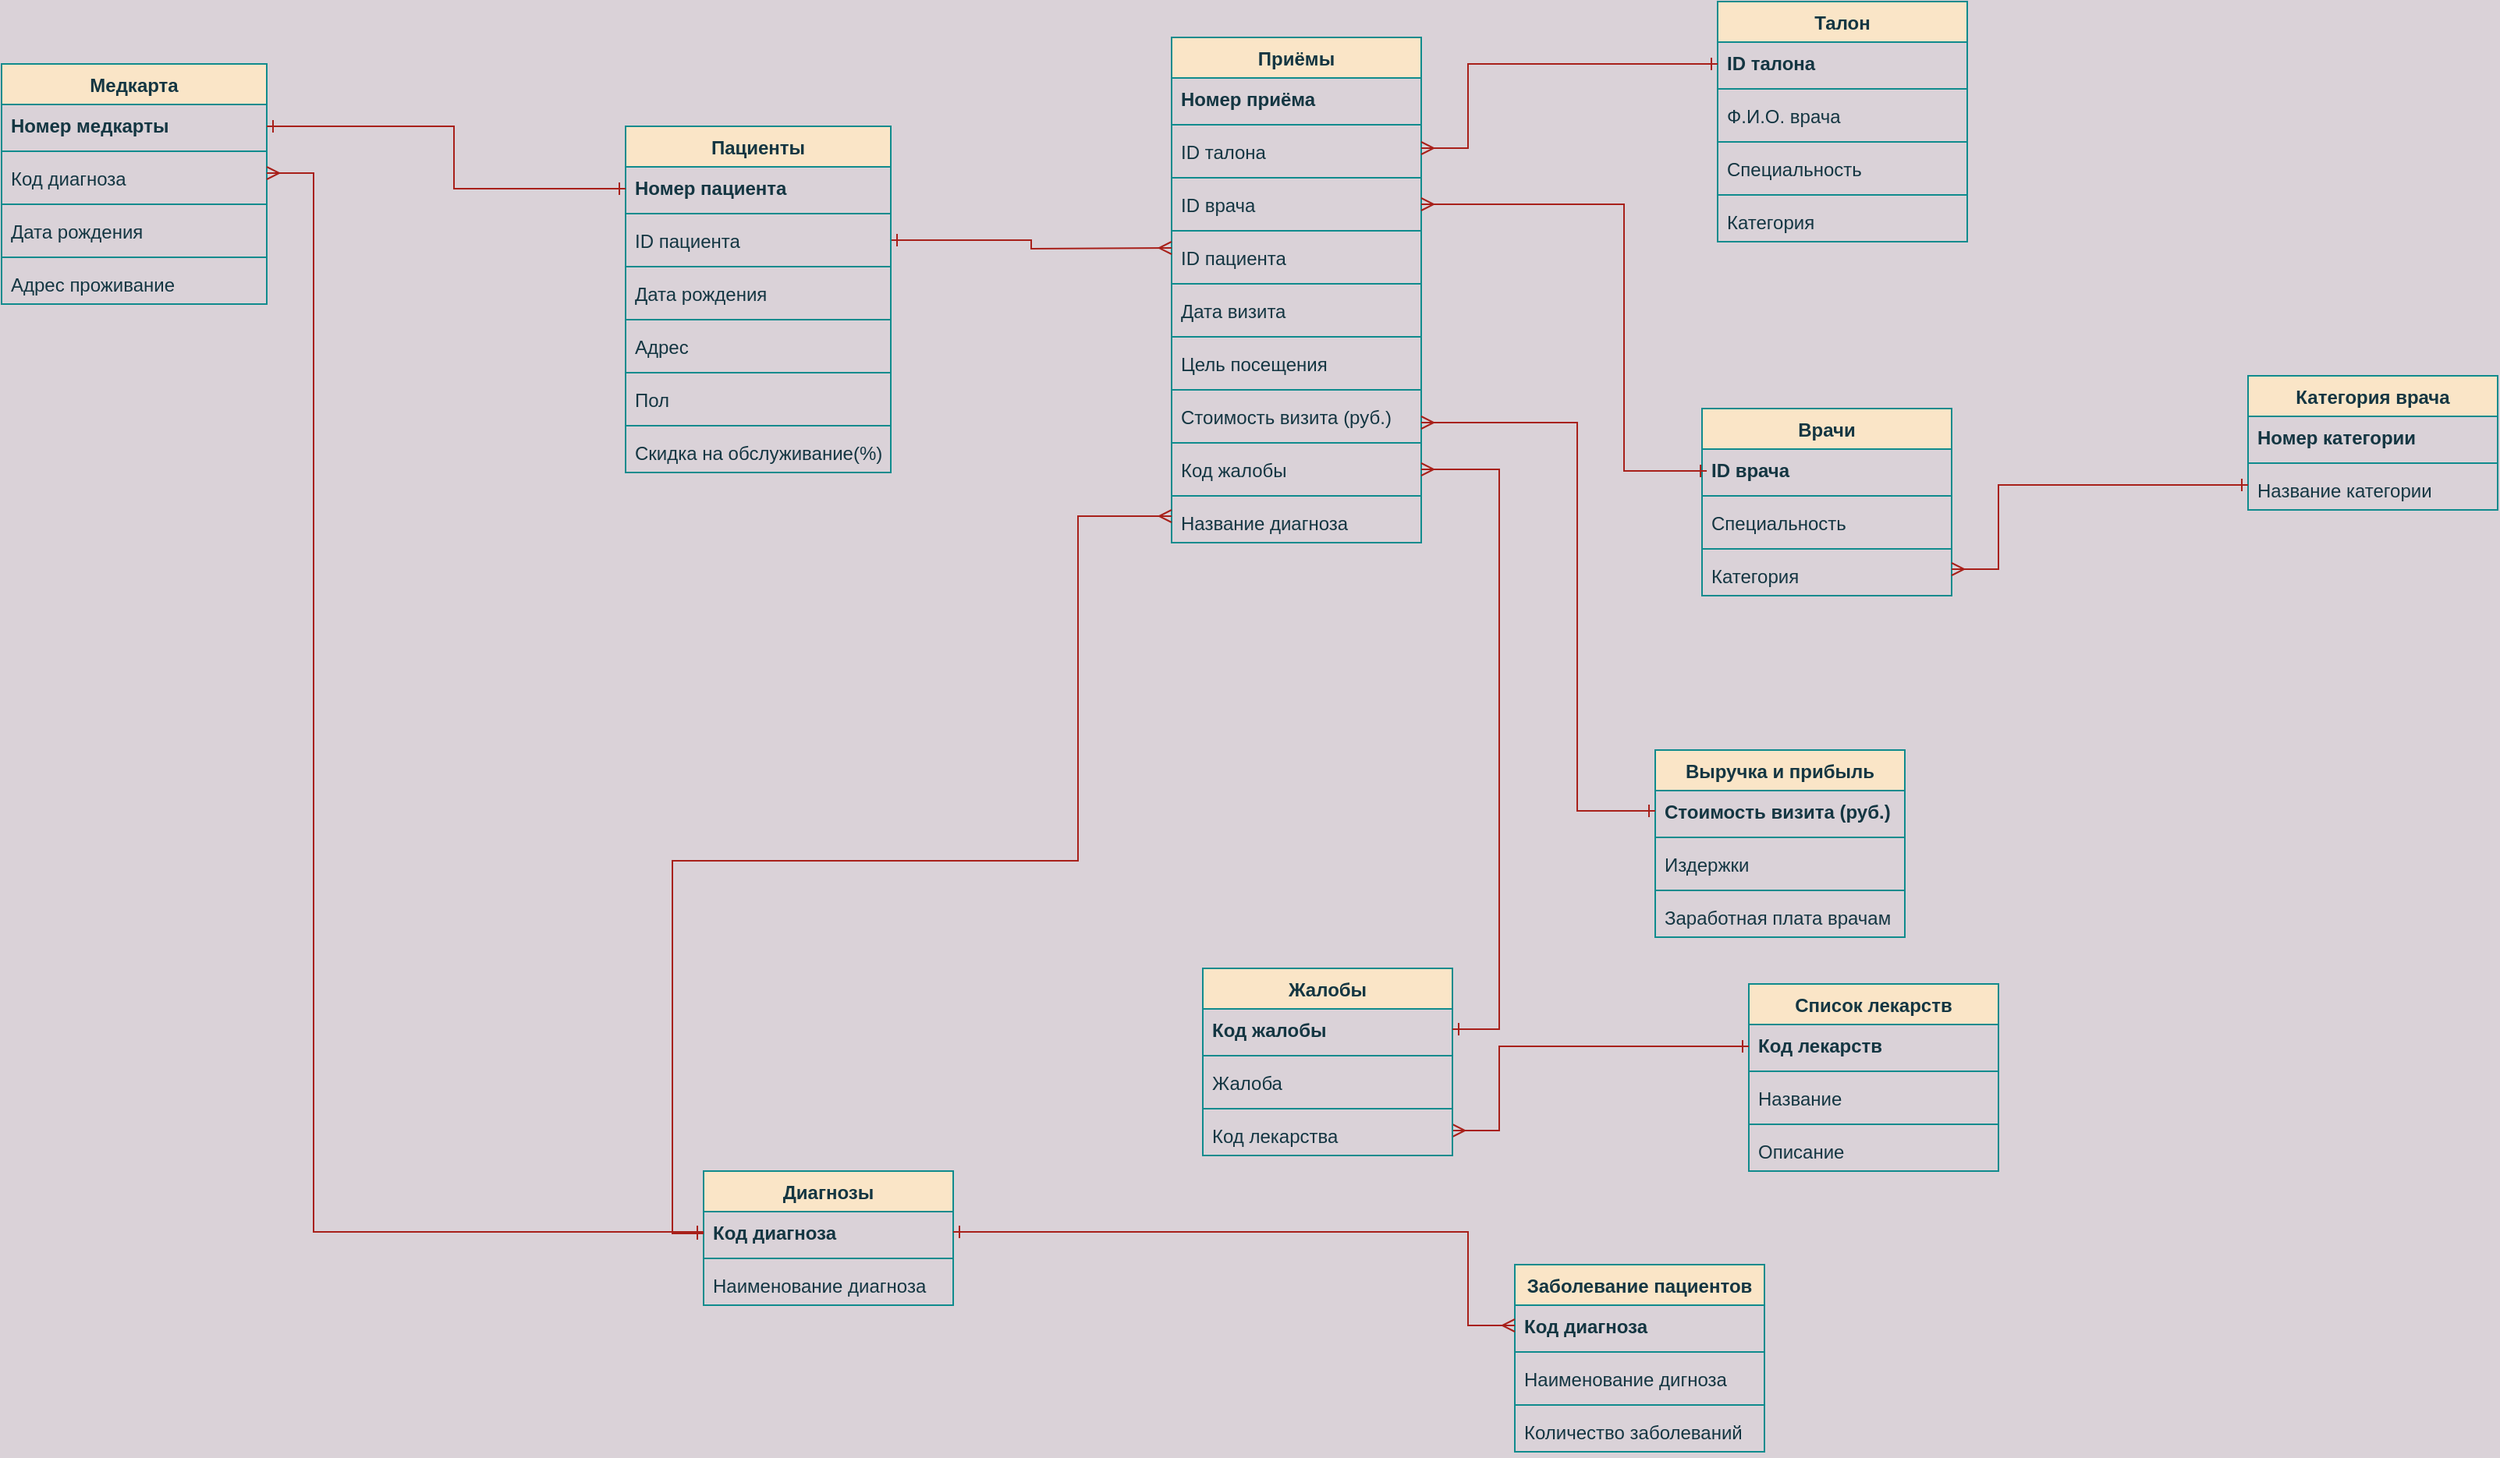 <mxfile version="20.5.1" type="device"><diagram id="pT_pHmu4WgNNu1o6mLJ6" name="Страница 1"><mxGraphModel dx="2905" dy="993" grid="1" gridSize="10" guides="1" tooltips="1" connect="1" arrows="1" fold="1" page="1" pageScale="1" pageWidth="827" pageHeight="1169" background="#DAD2D8" math="0" shadow="0"><root><mxCell id="0"/><mxCell id="1" parent="0"/><mxCell id="kZTgksRvHCtStKZJu5xD-96" value="Приёмы" style="swimlane;fontStyle=1;align=center;verticalAlign=top;childLayout=stackLayout;horizontal=1;startSize=26;horizontalStack=0;resizeParent=1;resizeParentMax=0;resizeLast=0;collapsible=1;marginBottom=0;fillColor=#FAE5C7;strokeColor=#0F8B8D;fontColor=#143642;" vertex="1" parent="1"><mxGeometry x="380" y="423" width="160" height="324" as="geometry"/></mxCell><mxCell id="kZTgksRvHCtStKZJu5xD-97" value="Номер приёма" style="text;strokeColor=none;fillColor=none;align=left;verticalAlign=top;spacingLeft=4;spacingRight=4;overflow=hidden;rotatable=0;points=[[0,0.5],[1,0.5]];portConstraint=eastwest;fontStyle=1;fontColor=#143642;" vertex="1" parent="kZTgksRvHCtStKZJu5xD-96"><mxGeometry y="26" width="160" height="26" as="geometry"/></mxCell><mxCell id="kZTgksRvHCtStKZJu5xD-98" value="" style="line;strokeWidth=1;fillColor=none;align=left;verticalAlign=middle;spacingTop=-1;spacingLeft=3;spacingRight=3;rotatable=0;labelPosition=right;points=[];portConstraint=eastwest;strokeColor=#0F8B8D;labelBackgroundColor=#DAD2D8;fontColor=#143642;" vertex="1" parent="kZTgksRvHCtStKZJu5xD-96"><mxGeometry y="52" width="160" height="8" as="geometry"/></mxCell><mxCell id="kZTgksRvHCtStKZJu5xD-99" value="ID талона" style="text;strokeColor=none;fillColor=none;align=left;verticalAlign=top;spacingLeft=4;spacingRight=4;overflow=hidden;rotatable=0;points=[[0,0.5],[1,0.5]];portConstraint=eastwest;fontStyle=0;fontColor=#143642;" vertex="1" parent="kZTgksRvHCtStKZJu5xD-96"><mxGeometry y="60" width="160" height="26" as="geometry"/></mxCell><mxCell id="kZTgksRvHCtStKZJu5xD-100" value="" style="line;strokeWidth=1;fillColor=none;align=left;verticalAlign=middle;spacingTop=-1;spacingLeft=3;spacingRight=3;rotatable=0;labelPosition=right;points=[];portConstraint=eastwest;strokeColor=#0F8B8D;labelBackgroundColor=#DAD2D8;fontColor=#143642;" vertex="1" parent="kZTgksRvHCtStKZJu5xD-96"><mxGeometry y="86" width="160" height="8" as="geometry"/></mxCell><mxCell id="kZTgksRvHCtStKZJu5xD-101" value="ID врача" style="text;strokeColor=none;fillColor=none;align=left;verticalAlign=top;spacingLeft=4;spacingRight=4;overflow=hidden;rotatable=0;points=[[0,0.5],[1,0.5]];portConstraint=eastwest;fontStyle=0;fontColor=#143642;" vertex="1" parent="kZTgksRvHCtStKZJu5xD-96"><mxGeometry y="94" width="160" height="26" as="geometry"/></mxCell><mxCell id="kZTgksRvHCtStKZJu5xD-102" value="" style="line;strokeWidth=1;fillColor=none;align=left;verticalAlign=middle;spacingTop=-1;spacingLeft=3;spacingRight=3;rotatable=0;labelPosition=right;points=[];portConstraint=eastwest;strokeColor=#0F8B8D;labelBackgroundColor=#DAD2D8;fontColor=#143642;" vertex="1" parent="kZTgksRvHCtStKZJu5xD-96"><mxGeometry y="120" width="160" height="8" as="geometry"/></mxCell><mxCell id="kZTgksRvHCtStKZJu5xD-103" value="ID пациента" style="text;strokeColor=none;fillColor=none;align=left;verticalAlign=top;spacingLeft=4;spacingRight=4;overflow=hidden;rotatable=0;points=[[0,0.5],[1,0.5]];portConstraint=eastwest;fontStyle=0;fontColor=#143642;" vertex="1" parent="kZTgksRvHCtStKZJu5xD-96"><mxGeometry y="128" width="160" height="26" as="geometry"/></mxCell><mxCell id="kZTgksRvHCtStKZJu5xD-104" value="" style="line;strokeWidth=1;fillColor=none;align=left;verticalAlign=middle;spacingTop=-1;spacingLeft=3;spacingRight=3;rotatable=0;labelPosition=right;points=[];portConstraint=eastwest;strokeColor=#0F8B8D;labelBackgroundColor=#DAD2D8;fontColor=#143642;" vertex="1" parent="kZTgksRvHCtStKZJu5xD-96"><mxGeometry y="154" width="160" height="8" as="geometry"/></mxCell><mxCell id="kZTgksRvHCtStKZJu5xD-105" value="Дата визита" style="text;strokeColor=none;fillColor=none;align=left;verticalAlign=top;spacingLeft=4;spacingRight=4;overflow=hidden;rotatable=0;points=[[0,0.5],[1,0.5]];portConstraint=eastwest;fontStyle=0;fontColor=#143642;" vertex="1" parent="kZTgksRvHCtStKZJu5xD-96"><mxGeometry y="162" width="160" height="26" as="geometry"/></mxCell><mxCell id="kZTgksRvHCtStKZJu5xD-106" value="" style="line;strokeWidth=1;fillColor=none;align=left;verticalAlign=middle;spacingTop=-1;spacingLeft=3;spacingRight=3;rotatable=0;labelPosition=right;points=[];portConstraint=eastwest;strokeColor=#0F8B8D;labelBackgroundColor=#DAD2D8;fontColor=#143642;" vertex="1" parent="kZTgksRvHCtStKZJu5xD-96"><mxGeometry y="188" width="160" height="8" as="geometry"/></mxCell><mxCell id="kZTgksRvHCtStKZJu5xD-107" value="Цель посещения" style="text;strokeColor=none;fillColor=none;align=left;verticalAlign=top;spacingLeft=4;spacingRight=4;overflow=hidden;rotatable=0;points=[[0,0.5],[1,0.5]];portConstraint=eastwest;fontColor=#143642;" vertex="1" parent="kZTgksRvHCtStKZJu5xD-96"><mxGeometry y="196" width="160" height="26" as="geometry"/></mxCell><mxCell id="kZTgksRvHCtStKZJu5xD-108" value="" style="line;strokeWidth=1;fillColor=none;align=left;verticalAlign=middle;spacingTop=-1;spacingLeft=3;spacingRight=3;rotatable=0;labelPosition=right;points=[];portConstraint=eastwest;strokeColor=#0F8B8D;labelBackgroundColor=#DAD2D8;fontColor=#143642;" vertex="1" parent="kZTgksRvHCtStKZJu5xD-96"><mxGeometry y="222" width="160" height="8" as="geometry"/></mxCell><mxCell id="kZTgksRvHCtStKZJu5xD-109" value="Стоимость визита (руб.)" style="text;strokeColor=none;fillColor=none;align=left;verticalAlign=top;spacingLeft=4;spacingRight=4;overflow=hidden;rotatable=0;points=[[0,0.5],[1,0.5]];portConstraint=eastwest;fontStyle=0;fontColor=#143642;" vertex="1" parent="kZTgksRvHCtStKZJu5xD-96"><mxGeometry y="230" width="160" height="26" as="geometry"/></mxCell><mxCell id="kZTgksRvHCtStKZJu5xD-110" value="" style="line;strokeWidth=1;fillColor=none;align=left;verticalAlign=middle;spacingTop=-1;spacingLeft=3;spacingRight=3;rotatable=0;labelPosition=right;points=[];portConstraint=eastwest;strokeColor=#0F8B8D;labelBackgroundColor=#DAD2D8;fontColor=#143642;" vertex="1" parent="kZTgksRvHCtStKZJu5xD-96"><mxGeometry y="256" width="160" height="8" as="geometry"/></mxCell><mxCell id="kZTgksRvHCtStKZJu5xD-111" value="Код жалобы" style="text;strokeColor=none;fillColor=none;align=left;verticalAlign=top;spacingLeft=4;spacingRight=4;overflow=hidden;rotatable=0;points=[[0,0.5],[1,0.5]];portConstraint=eastwest;fontStyle=0;fontColor=#143642;" vertex="1" parent="kZTgksRvHCtStKZJu5xD-96"><mxGeometry y="264" width="160" height="26" as="geometry"/></mxCell><mxCell id="kZTgksRvHCtStKZJu5xD-112" value="" style="line;strokeWidth=1;fillColor=none;align=left;verticalAlign=middle;spacingTop=-1;spacingLeft=3;spacingRight=3;rotatable=0;labelPosition=right;points=[];portConstraint=eastwest;strokeColor=#0F8B8D;labelBackgroundColor=#DAD2D8;fontColor=#143642;" vertex="1" parent="kZTgksRvHCtStKZJu5xD-96"><mxGeometry y="290" width="160" height="8" as="geometry"/></mxCell><mxCell id="kZTgksRvHCtStKZJu5xD-113" value="Название диагноза" style="text;strokeColor=none;fillColor=none;align=left;verticalAlign=top;spacingLeft=4;spacingRight=4;overflow=hidden;rotatable=0;points=[[0,0.5],[1,0.5]];portConstraint=eastwest;fontColor=#143642;" vertex="1" parent="kZTgksRvHCtStKZJu5xD-96"><mxGeometry y="298" width="160" height="26" as="geometry"/></mxCell><mxCell id="kZTgksRvHCtStKZJu5xD-114" value="" style="edgeStyle=orthogonalEdgeStyle;fontSize=12;html=1;endArrow=ERone;endFill=1;rounded=0;startArrow=ERmany;startFill=0;entryX=1;entryY=0.5;entryDx=0;entryDy=0;exitX=0;exitY=0.5;exitDx=0;exitDy=0;labelBackgroundColor=#DAD2D8;strokeColor=#A8201A;fontColor=#143642;" edge="1" parent="1" target="kZTgksRvHCtStKZJu5xD-178"><mxGeometry width="100" height="100" relative="1" as="geometry"><mxPoint x="380" y="558.0" as="sourcePoint"/><mxPoint x="220" y="490" as="targetPoint"/></mxGeometry></mxCell><mxCell id="kZTgksRvHCtStKZJu5xD-175" value="Пациенты" style="swimlane;fontStyle=1;align=center;verticalAlign=top;childLayout=stackLayout;horizontal=1;startSize=26;horizontalStack=0;resizeParent=1;resizeParentMax=0;resizeLast=0;collapsible=1;marginBottom=0;fillColor=#FAE5C7;strokeColor=#0F8B8D;fontColor=#143642;" vertex="1" parent="1"><mxGeometry x="30" y="480" width="170" height="222" as="geometry"/></mxCell><mxCell id="kZTgksRvHCtStKZJu5xD-176" value="Номер пациента" style="text;strokeColor=none;fillColor=none;align=left;verticalAlign=top;spacingLeft=4;spacingRight=4;overflow=hidden;rotatable=0;points=[[0,0.5],[1,0.5]];portConstraint=eastwest;fontStyle=1;fontColor=#143642;" vertex="1" parent="kZTgksRvHCtStKZJu5xD-175"><mxGeometry y="26" width="170" height="26" as="geometry"/></mxCell><mxCell id="kZTgksRvHCtStKZJu5xD-177" value="" style="line;strokeWidth=1;fillColor=none;align=left;verticalAlign=middle;spacingTop=-1;spacingLeft=3;spacingRight=3;rotatable=0;labelPosition=right;points=[];portConstraint=eastwest;strokeColor=#0F8B8D;labelBackgroundColor=#DAD2D8;fontColor=#143642;" vertex="1" parent="kZTgksRvHCtStKZJu5xD-175"><mxGeometry y="52" width="170" height="8" as="geometry"/></mxCell><mxCell id="kZTgksRvHCtStKZJu5xD-178" value="ID пациента" style="text;strokeColor=none;fillColor=none;align=left;verticalAlign=top;spacingLeft=4;spacingRight=4;overflow=hidden;rotatable=0;points=[[0,0.5],[1,0.5]];portConstraint=eastwest;fontStyle=0;fontColor=#143642;" vertex="1" parent="kZTgksRvHCtStKZJu5xD-175"><mxGeometry y="60" width="170" height="26" as="geometry"/></mxCell><mxCell id="kZTgksRvHCtStKZJu5xD-179" value="" style="line;strokeWidth=1;fillColor=none;align=left;verticalAlign=middle;spacingTop=-1;spacingLeft=3;spacingRight=3;rotatable=0;labelPosition=right;points=[];portConstraint=eastwest;strokeColor=#0F8B8D;labelBackgroundColor=#DAD2D8;fontColor=#143642;" vertex="1" parent="kZTgksRvHCtStKZJu5xD-175"><mxGeometry y="86" width="170" height="8" as="geometry"/></mxCell><mxCell id="kZTgksRvHCtStKZJu5xD-180" value="Дата рождения" style="text;strokeColor=none;fillColor=none;align=left;verticalAlign=top;spacingLeft=4;spacingRight=4;overflow=hidden;rotatable=0;points=[[0,0.5],[1,0.5]];portConstraint=eastwest;fontColor=#143642;" vertex="1" parent="kZTgksRvHCtStKZJu5xD-175"><mxGeometry y="94" width="170" height="26" as="geometry"/></mxCell><mxCell id="kZTgksRvHCtStKZJu5xD-181" value="" style="line;strokeWidth=1;fillColor=none;align=left;verticalAlign=middle;spacingTop=-1;spacingLeft=3;spacingRight=3;rotatable=0;labelPosition=right;points=[];portConstraint=eastwest;strokeColor=#0F8B8D;labelBackgroundColor=#DAD2D8;fontColor=#143642;" vertex="1" parent="kZTgksRvHCtStKZJu5xD-175"><mxGeometry y="120" width="170" height="8" as="geometry"/></mxCell><mxCell id="kZTgksRvHCtStKZJu5xD-182" value="Адрес" style="text;strokeColor=none;fillColor=none;align=left;verticalAlign=top;spacingLeft=4;spacingRight=4;overflow=hidden;rotatable=0;points=[[0,0.5],[1,0.5]];portConstraint=eastwest;fontColor=#143642;" vertex="1" parent="kZTgksRvHCtStKZJu5xD-175"><mxGeometry y="128" width="170" height="26" as="geometry"/></mxCell><mxCell id="kZTgksRvHCtStKZJu5xD-183" value="" style="line;strokeWidth=1;fillColor=none;align=left;verticalAlign=middle;spacingTop=-1;spacingLeft=3;spacingRight=3;rotatable=0;labelPosition=right;points=[];portConstraint=eastwest;strokeColor=#0F8B8D;labelBackgroundColor=#DAD2D8;fontColor=#143642;" vertex="1" parent="kZTgksRvHCtStKZJu5xD-175"><mxGeometry y="154" width="170" height="8" as="geometry"/></mxCell><mxCell id="kZTgksRvHCtStKZJu5xD-184" value="Пол" style="text;strokeColor=none;fillColor=none;align=left;verticalAlign=top;spacingLeft=4;spacingRight=4;overflow=hidden;rotatable=0;points=[[0,0.5],[1,0.5]];portConstraint=eastwest;fontColor=#143642;" vertex="1" parent="kZTgksRvHCtStKZJu5xD-175"><mxGeometry y="162" width="170" height="26" as="geometry"/></mxCell><mxCell id="kZTgksRvHCtStKZJu5xD-185" value="" style="line;strokeWidth=1;fillColor=none;align=left;verticalAlign=middle;spacingTop=-1;spacingLeft=3;spacingRight=3;rotatable=0;labelPosition=right;points=[];portConstraint=eastwest;strokeColor=#0F8B8D;labelBackgroundColor=#DAD2D8;fontColor=#143642;" vertex="1" parent="kZTgksRvHCtStKZJu5xD-175"><mxGeometry y="188" width="170" height="8" as="geometry"/></mxCell><mxCell id="kZTgksRvHCtStKZJu5xD-186" value="Скидка на обслуживание(%)" style="text;strokeColor=none;fillColor=none;align=left;verticalAlign=top;spacingLeft=4;spacingRight=4;overflow=hidden;rotatable=0;points=[[0,0.5],[1,0.5]];portConstraint=eastwest;fontColor=#143642;" vertex="1" parent="kZTgksRvHCtStKZJu5xD-175"><mxGeometry y="196" width="170" height="26" as="geometry"/></mxCell><mxCell id="kZTgksRvHCtStKZJu5xD-187" value="Медкарта" style="swimlane;fontStyle=1;align=center;verticalAlign=top;childLayout=stackLayout;horizontal=1;startSize=26;horizontalStack=0;resizeParent=1;resizeParentMax=0;resizeLast=0;collapsible=1;marginBottom=0;fillColor=#FAE5C7;strokeColor=#0F8B8D;fontColor=#143642;" vertex="1" parent="1"><mxGeometry x="-370" y="440" width="170" height="154" as="geometry"/></mxCell><mxCell id="kZTgksRvHCtStKZJu5xD-188" value="Номер медкарты" style="text;strokeColor=none;fillColor=none;align=left;verticalAlign=top;spacingLeft=4;spacingRight=4;overflow=hidden;rotatable=0;points=[[0,0.5],[1,0.5]];portConstraint=eastwest;fontStyle=1;fontColor=#143642;" vertex="1" parent="kZTgksRvHCtStKZJu5xD-187"><mxGeometry y="26" width="170" height="26" as="geometry"/></mxCell><mxCell id="kZTgksRvHCtStKZJu5xD-189" value="" style="line;strokeWidth=1;fillColor=none;align=left;verticalAlign=middle;spacingTop=-1;spacingLeft=3;spacingRight=3;rotatable=0;labelPosition=right;points=[];portConstraint=eastwest;strokeColor=#0F8B8D;labelBackgroundColor=#DAD2D8;fontColor=#143642;" vertex="1" parent="kZTgksRvHCtStKZJu5xD-187"><mxGeometry y="52" width="170" height="8" as="geometry"/></mxCell><mxCell id="kZTgksRvHCtStKZJu5xD-190" value="Код диагноза" style="text;strokeColor=none;fillColor=none;align=left;verticalAlign=top;spacingLeft=4;spacingRight=4;overflow=hidden;rotatable=0;points=[[0,0.5],[1,0.5]];portConstraint=eastwest;fontColor=#143642;" vertex="1" parent="kZTgksRvHCtStKZJu5xD-187"><mxGeometry y="60" width="170" height="26" as="geometry"/></mxCell><mxCell id="kZTgksRvHCtStKZJu5xD-191" value="" style="line;strokeWidth=1;fillColor=none;align=left;verticalAlign=middle;spacingTop=-1;spacingLeft=3;spacingRight=3;rotatable=0;labelPosition=right;points=[];portConstraint=eastwest;strokeColor=#0F8B8D;labelBackgroundColor=#DAD2D8;fontColor=#143642;" vertex="1" parent="kZTgksRvHCtStKZJu5xD-187"><mxGeometry y="86" width="170" height="8" as="geometry"/></mxCell><mxCell id="kZTgksRvHCtStKZJu5xD-192" value="Дата рождения" style="text;strokeColor=none;fillColor=none;align=left;verticalAlign=top;spacingLeft=4;spacingRight=4;overflow=hidden;rotatable=0;points=[[0,0.5],[1,0.5]];portConstraint=eastwest;fontColor=#143642;" vertex="1" parent="kZTgksRvHCtStKZJu5xD-187"><mxGeometry y="94" width="170" height="26" as="geometry"/></mxCell><mxCell id="kZTgksRvHCtStKZJu5xD-193" value="" style="line;strokeWidth=1;fillColor=none;align=left;verticalAlign=middle;spacingTop=-1;spacingLeft=3;spacingRight=3;rotatable=0;labelPosition=right;points=[];portConstraint=eastwest;strokeColor=#0F8B8D;labelBackgroundColor=#DAD2D8;fontColor=#143642;" vertex="1" parent="kZTgksRvHCtStKZJu5xD-187"><mxGeometry y="120" width="170" height="8" as="geometry"/></mxCell><mxCell id="kZTgksRvHCtStKZJu5xD-194" value="Адрес проживание" style="text;strokeColor=none;fillColor=none;align=left;verticalAlign=top;spacingLeft=4;spacingRight=4;overflow=hidden;rotatable=0;points=[[0,0.5],[1,0.5]];portConstraint=eastwest;fontColor=#143642;" vertex="1" parent="kZTgksRvHCtStKZJu5xD-187"><mxGeometry y="128" width="170" height="26" as="geometry"/></mxCell><mxCell id="kZTgksRvHCtStKZJu5xD-195" value="" style="edgeStyle=orthogonalEdgeStyle;fontSize=12;html=1;endArrow=ERone;endFill=1;rounded=0;startArrow=ERone;startFill=0;entryX=1;entryY=0.5;entryDx=0;entryDy=0;exitX=0;exitY=0.5;exitDx=0;exitDy=0;labelBackgroundColor=#DAD2D8;strokeColor=#A8201A;fontColor=#143642;" edge="1" parent="1"><mxGeometry width="100" height="100" relative="1" as="geometry"><mxPoint x="30" y="520" as="sourcePoint"/><mxPoint x="-200" y="480" as="targetPoint"/><Array as="points"><mxPoint x="-80" y="520"/><mxPoint x="-80" y="480"/></Array></mxGeometry></mxCell><mxCell id="kZTgksRvHCtStKZJu5xD-196" value="Талон" style="swimlane;fontStyle=1;align=center;verticalAlign=top;childLayout=stackLayout;horizontal=1;startSize=26;horizontalStack=0;resizeParent=1;resizeParentMax=0;resizeLast=0;collapsible=1;marginBottom=0;fillColor=#FAE5C7;strokeColor=#0F8B8D;fontColor=#143642;" vertex="1" parent="1"><mxGeometry x="730" y="400" width="160" height="154" as="geometry"/></mxCell><mxCell id="kZTgksRvHCtStKZJu5xD-197" value="ID талона" style="text;strokeColor=none;fillColor=none;align=left;verticalAlign=top;spacingLeft=4;spacingRight=4;overflow=hidden;rotatable=0;points=[[0,0.5],[1,0.5]];portConstraint=eastwest;fontStyle=1;fontColor=#143642;" vertex="1" parent="kZTgksRvHCtStKZJu5xD-196"><mxGeometry y="26" width="160" height="26" as="geometry"/></mxCell><mxCell id="kZTgksRvHCtStKZJu5xD-198" value="" style="line;strokeWidth=1;fillColor=none;align=left;verticalAlign=middle;spacingTop=-1;spacingLeft=3;spacingRight=3;rotatable=0;labelPosition=right;points=[];portConstraint=eastwest;strokeColor=#0F8B8D;labelBackgroundColor=#DAD2D8;fontColor=#143642;" vertex="1" parent="kZTgksRvHCtStKZJu5xD-196"><mxGeometry y="52" width="160" height="8" as="geometry"/></mxCell><mxCell id="kZTgksRvHCtStKZJu5xD-199" value="Ф.И.О. врача" style="text;strokeColor=none;fillColor=none;align=left;verticalAlign=top;spacingLeft=4;spacingRight=4;overflow=hidden;rotatable=0;points=[[0,0.5],[1,0.5]];portConstraint=eastwest;fontColor=#143642;" vertex="1" parent="kZTgksRvHCtStKZJu5xD-196"><mxGeometry y="60" width="160" height="26" as="geometry"/></mxCell><mxCell id="kZTgksRvHCtStKZJu5xD-200" value="" style="line;strokeWidth=1;fillColor=none;align=left;verticalAlign=middle;spacingTop=-1;spacingLeft=3;spacingRight=3;rotatable=0;labelPosition=right;points=[];portConstraint=eastwest;strokeColor=#0F8B8D;labelBackgroundColor=#DAD2D8;fontColor=#143642;" vertex="1" parent="kZTgksRvHCtStKZJu5xD-196"><mxGeometry y="86" width="160" height="8" as="geometry"/></mxCell><mxCell id="kZTgksRvHCtStKZJu5xD-201" value="Специальность" style="text;strokeColor=none;fillColor=none;align=left;verticalAlign=top;spacingLeft=4;spacingRight=4;overflow=hidden;rotatable=0;points=[[0,0.5],[1,0.5]];portConstraint=eastwest;fontColor=#143642;" vertex="1" parent="kZTgksRvHCtStKZJu5xD-196"><mxGeometry y="94" width="160" height="26" as="geometry"/></mxCell><mxCell id="kZTgksRvHCtStKZJu5xD-202" value="" style="line;strokeWidth=1;fillColor=none;align=left;verticalAlign=middle;spacingTop=-1;spacingLeft=3;spacingRight=3;rotatable=0;labelPosition=right;points=[];portConstraint=eastwest;strokeColor=#0F8B8D;labelBackgroundColor=#DAD2D8;fontColor=#143642;" vertex="1" parent="kZTgksRvHCtStKZJu5xD-196"><mxGeometry y="120" width="160" height="8" as="geometry"/></mxCell><mxCell id="kZTgksRvHCtStKZJu5xD-203" value="Категория" style="text;strokeColor=none;fillColor=none;align=left;verticalAlign=top;spacingLeft=4;spacingRight=4;overflow=hidden;rotatable=0;points=[[0,0.5],[1,0.5]];portConstraint=eastwest;fontColor=#143642;" vertex="1" parent="kZTgksRvHCtStKZJu5xD-196"><mxGeometry y="128" width="160" height="26" as="geometry"/></mxCell><mxCell id="kZTgksRvHCtStKZJu5xD-204" value="" style="edgeStyle=orthogonalEdgeStyle;fontSize=12;html=1;endArrow=ERone;endFill=1;rounded=0;startArrow=ERmany;startFill=0;exitX=1;exitY=0.5;exitDx=0;exitDy=0;labelBackgroundColor=#DAD2D8;strokeColor=#A8201A;fontColor=#143642;" edge="1" parent="1"><mxGeometry width="100" height="100" relative="1" as="geometry"><mxPoint x="540" y="494" as="sourcePoint"/><mxPoint x="730" y="440" as="targetPoint"/><Array as="points"><mxPoint x="570" y="494"/><mxPoint x="570" y="440"/></Array></mxGeometry></mxCell><mxCell id="kZTgksRvHCtStKZJu5xD-205" value="Врачи" style="swimlane;fontStyle=1;align=center;verticalAlign=top;childLayout=stackLayout;horizontal=1;startSize=26;horizontalStack=0;resizeParent=1;resizeParentMax=0;resizeLast=0;collapsible=1;marginBottom=0;fillColor=#FAE5C7;strokeColor=#0F8B8D;fontColor=#143642;" vertex="1" parent="1"><mxGeometry x="720" y="661" width="160" height="120" as="geometry"/></mxCell><mxCell id="kZTgksRvHCtStKZJu5xD-206" value="ID врача" style="text;strokeColor=none;fillColor=none;align=left;verticalAlign=top;spacingLeft=4;spacingRight=4;overflow=hidden;rotatable=0;points=[[0,0.5],[1,0.5]];portConstraint=eastwest;fontStyle=1;fontColor=#143642;" vertex="1" parent="kZTgksRvHCtStKZJu5xD-205"><mxGeometry y="26" width="160" height="26" as="geometry"/></mxCell><mxCell id="kZTgksRvHCtStKZJu5xD-207" value="" style="line;strokeWidth=1;fillColor=none;align=left;verticalAlign=middle;spacingTop=-1;spacingLeft=3;spacingRight=3;rotatable=0;labelPosition=right;points=[];portConstraint=eastwest;strokeColor=#0F8B8D;labelBackgroundColor=#DAD2D8;fontColor=#143642;" vertex="1" parent="kZTgksRvHCtStKZJu5xD-205"><mxGeometry y="52" width="160" height="8" as="geometry"/></mxCell><mxCell id="kZTgksRvHCtStKZJu5xD-208" value="Специальность" style="text;strokeColor=none;fillColor=none;align=left;verticalAlign=top;spacingLeft=4;spacingRight=4;overflow=hidden;rotatable=0;points=[[0,0.5],[1,0.5]];portConstraint=eastwest;fontColor=#143642;" vertex="1" parent="kZTgksRvHCtStKZJu5xD-205"><mxGeometry y="60" width="160" height="26" as="geometry"/></mxCell><mxCell id="kZTgksRvHCtStKZJu5xD-209" value="" style="line;strokeWidth=1;fillColor=none;align=left;verticalAlign=middle;spacingTop=-1;spacingLeft=3;spacingRight=3;rotatable=0;labelPosition=right;points=[];portConstraint=eastwest;strokeColor=#0F8B8D;labelBackgroundColor=#DAD2D8;fontColor=#143642;" vertex="1" parent="kZTgksRvHCtStKZJu5xD-205"><mxGeometry y="86" width="160" height="8" as="geometry"/></mxCell><mxCell id="kZTgksRvHCtStKZJu5xD-210" value="Категория" style="text;strokeColor=none;fillColor=none;align=left;verticalAlign=top;spacingLeft=4;spacingRight=4;overflow=hidden;rotatable=0;points=[[0,0.5],[1,0.5]];portConstraint=eastwest;fontStyle=0;fontColor=#143642;" vertex="1" parent="kZTgksRvHCtStKZJu5xD-205"><mxGeometry y="94" width="160" height="26" as="geometry"/></mxCell><mxCell id="kZTgksRvHCtStKZJu5xD-244" value="Выручка и прибыль" style="swimlane;fontStyle=1;align=center;verticalAlign=top;childLayout=stackLayout;horizontal=1;startSize=26;horizontalStack=0;resizeParent=1;resizeParentMax=0;resizeLast=0;collapsible=1;marginBottom=0;fillColor=#FAE5C7;strokeColor=#0F8B8D;fontColor=#143642;" vertex="1" parent="1"><mxGeometry x="690" y="880" width="160" height="120" as="geometry"/></mxCell><mxCell id="kZTgksRvHCtStKZJu5xD-245" value="Стоимость визита (руб.)" style="text;strokeColor=none;fillColor=none;align=left;verticalAlign=top;spacingLeft=4;spacingRight=4;overflow=hidden;rotatable=0;points=[[0,0.5],[1,0.5]];portConstraint=eastwest;fontStyle=1;fontColor=#143642;" vertex="1" parent="kZTgksRvHCtStKZJu5xD-244"><mxGeometry y="26" width="160" height="26" as="geometry"/></mxCell><mxCell id="kZTgksRvHCtStKZJu5xD-246" value="" style="line;strokeWidth=1;fillColor=none;align=left;verticalAlign=middle;spacingTop=-1;spacingLeft=3;spacingRight=3;rotatable=0;labelPosition=right;points=[];portConstraint=eastwest;strokeColor=#0F8B8D;labelBackgroundColor=#DAD2D8;fontColor=#143642;" vertex="1" parent="kZTgksRvHCtStKZJu5xD-244"><mxGeometry y="52" width="160" height="8" as="geometry"/></mxCell><mxCell id="kZTgksRvHCtStKZJu5xD-247" value="Издержки" style="text;strokeColor=none;fillColor=none;align=left;verticalAlign=top;spacingLeft=4;spacingRight=4;overflow=hidden;rotatable=0;points=[[0,0.5],[1,0.5]];portConstraint=eastwest;fontColor=#143642;" vertex="1" parent="kZTgksRvHCtStKZJu5xD-244"><mxGeometry y="60" width="160" height="26" as="geometry"/></mxCell><mxCell id="kZTgksRvHCtStKZJu5xD-248" value="" style="line;strokeWidth=1;fillColor=none;align=left;verticalAlign=middle;spacingTop=-1;spacingLeft=3;spacingRight=3;rotatable=0;labelPosition=right;points=[];portConstraint=eastwest;strokeColor=#0F8B8D;labelBackgroundColor=#DAD2D8;fontColor=#143642;" vertex="1" parent="kZTgksRvHCtStKZJu5xD-244"><mxGeometry y="86" width="160" height="8" as="geometry"/></mxCell><mxCell id="kZTgksRvHCtStKZJu5xD-249" value="Заработная плата врачам" style="text;strokeColor=none;fillColor=none;align=left;verticalAlign=top;spacingLeft=4;spacingRight=4;overflow=hidden;rotatable=0;points=[[0,0.5],[1,0.5]];portConstraint=eastwest;fontColor=#143642;" vertex="1" parent="kZTgksRvHCtStKZJu5xD-244"><mxGeometry y="94" width="160" height="26" as="geometry"/></mxCell><mxCell id="kZTgksRvHCtStKZJu5xD-250" value="" style="edgeStyle=orthogonalEdgeStyle;fontSize=12;html=1;endArrow=ERone;endFill=1;rounded=0;startArrow=ERmany;startFill=0;exitX=1;exitY=0.5;exitDx=0;exitDy=0;entryX=0.019;entryY=0.538;entryDx=0;entryDy=0;entryPerimeter=0;labelBackgroundColor=#DAD2D8;strokeColor=#A8201A;fontColor=#143642;" edge="1" parent="1" source="kZTgksRvHCtStKZJu5xD-101" target="kZTgksRvHCtStKZJu5xD-206"><mxGeometry width="100" height="100" relative="1" as="geometry"><mxPoint x="770" y="590.98" as="sourcePoint"/><mxPoint x="660" y="710" as="targetPoint"/><Array as="points"><mxPoint x="670" y="530"/><mxPoint x="670" y="701"/></Array></mxGeometry></mxCell><mxCell id="kZTgksRvHCtStKZJu5xD-252" value="" style="edgeStyle=orthogonalEdgeStyle;fontSize=12;html=1;endArrow=ERone;endFill=1;rounded=0;startArrow=ERmany;startFill=0;exitX=1;exitY=0.5;exitDx=0;exitDy=0;entryX=0;entryY=0.5;entryDx=0;entryDy=0;labelBackgroundColor=#DAD2D8;strokeColor=#A8201A;fontColor=#143642;" edge="1" parent="1" target="kZTgksRvHCtStKZJu5xD-245"><mxGeometry width="100" height="100" relative="1" as="geometry"><mxPoint x="540" y="670" as="sourcePoint"/><mxPoint x="670.04" y="849.988" as="targetPoint"/><Array as="points"><mxPoint x="640" y="670"/><mxPoint x="640" y="919"/></Array></mxGeometry></mxCell><mxCell id="kZTgksRvHCtStKZJu5xD-253" value="Категория врача" style="swimlane;fontStyle=1;align=center;verticalAlign=top;childLayout=stackLayout;horizontal=1;startSize=26;horizontalStack=0;resizeParent=1;resizeParentMax=0;resizeLast=0;collapsible=1;marginBottom=0;fillColor=#FAE5C7;strokeColor=#0F8B8D;fontColor=#143642;" vertex="1" parent="1"><mxGeometry x="1070" y="640" width="160" height="86" as="geometry"/></mxCell><mxCell id="kZTgksRvHCtStKZJu5xD-254" value="Номер категории" style="text;strokeColor=none;fillColor=none;align=left;verticalAlign=top;spacingLeft=4;spacingRight=4;overflow=hidden;rotatable=0;points=[[0,0.5],[1,0.5]];portConstraint=eastwest;fontStyle=1;fontColor=#143642;" vertex="1" parent="kZTgksRvHCtStKZJu5xD-253"><mxGeometry y="26" width="160" height="26" as="geometry"/></mxCell><mxCell id="kZTgksRvHCtStKZJu5xD-255" value="" style="line;strokeWidth=1;fillColor=none;align=left;verticalAlign=middle;spacingTop=-1;spacingLeft=3;spacingRight=3;rotatable=0;labelPosition=right;points=[];portConstraint=eastwest;strokeColor=#0F8B8D;labelBackgroundColor=#DAD2D8;fontColor=#143642;" vertex="1" parent="kZTgksRvHCtStKZJu5xD-253"><mxGeometry y="52" width="160" height="8" as="geometry"/></mxCell><mxCell id="kZTgksRvHCtStKZJu5xD-256" value="Название категории " style="text;strokeColor=none;fillColor=none;align=left;verticalAlign=top;spacingLeft=4;spacingRight=4;overflow=hidden;rotatable=0;points=[[0,0.5],[1,0.5]];portConstraint=eastwest;fontColor=#143642;" vertex="1" parent="kZTgksRvHCtStKZJu5xD-253"><mxGeometry y="60" width="160" height="26" as="geometry"/></mxCell><mxCell id="kZTgksRvHCtStKZJu5xD-260" value="" style="edgeStyle=orthogonalEdgeStyle;fontSize=12;html=1;endArrow=ERone;endFill=1;rounded=0;startArrow=ERmany;startFill=0;exitX=1;exitY=0.5;exitDx=0;exitDy=0;labelBackgroundColor=#DAD2D8;strokeColor=#A8201A;fontColor=#143642;" edge="1" parent="1"><mxGeometry width="100" height="100" relative="1" as="geometry"><mxPoint x="880" y="764" as="sourcePoint"/><mxPoint x="1070" y="710" as="targetPoint"/><Array as="points"><mxPoint x="910" y="764"/><mxPoint x="910" y="710"/></Array></mxGeometry></mxCell><mxCell id="kZTgksRvHCtStKZJu5xD-261" value="Список лекарств" style="swimlane;fontStyle=1;align=center;verticalAlign=top;childLayout=stackLayout;horizontal=1;startSize=26;horizontalStack=0;resizeParent=1;resizeParentMax=0;resizeLast=0;collapsible=1;marginBottom=0;fillColor=#FAE5C7;strokeColor=#0F8B8D;fontColor=#143642;" vertex="1" parent="1"><mxGeometry x="750" y="1030" width="160" height="120" as="geometry"/></mxCell><mxCell id="kZTgksRvHCtStKZJu5xD-262" value="Код лекарств" style="text;strokeColor=none;fillColor=none;align=left;verticalAlign=top;spacingLeft=4;spacingRight=4;overflow=hidden;rotatable=0;points=[[0,0.5],[1,0.5]];portConstraint=eastwest;fontStyle=1;fontColor=#143642;" vertex="1" parent="kZTgksRvHCtStKZJu5xD-261"><mxGeometry y="26" width="160" height="26" as="geometry"/></mxCell><mxCell id="kZTgksRvHCtStKZJu5xD-263" value="" style="line;strokeWidth=1;fillColor=none;align=left;verticalAlign=middle;spacingTop=-1;spacingLeft=3;spacingRight=3;rotatable=0;labelPosition=right;points=[];portConstraint=eastwest;strokeColor=#0F8B8D;labelBackgroundColor=#DAD2D8;fontColor=#143642;" vertex="1" parent="kZTgksRvHCtStKZJu5xD-261"><mxGeometry y="52" width="160" height="8" as="geometry"/></mxCell><mxCell id="kZTgksRvHCtStKZJu5xD-264" value="Название" style="text;strokeColor=none;fillColor=none;align=left;verticalAlign=top;spacingLeft=4;spacingRight=4;overflow=hidden;rotatable=0;points=[[0,0.5],[1,0.5]];portConstraint=eastwest;fontColor=#143642;" vertex="1" parent="kZTgksRvHCtStKZJu5xD-261"><mxGeometry y="60" width="160" height="26" as="geometry"/></mxCell><mxCell id="kZTgksRvHCtStKZJu5xD-265" value="" style="line;strokeWidth=1;fillColor=none;align=left;verticalAlign=middle;spacingTop=-1;spacingLeft=3;spacingRight=3;rotatable=0;labelPosition=right;points=[];portConstraint=eastwest;strokeColor=#0F8B8D;labelBackgroundColor=#DAD2D8;fontColor=#143642;" vertex="1" parent="kZTgksRvHCtStKZJu5xD-261"><mxGeometry y="86" width="160" height="8" as="geometry"/></mxCell><mxCell id="kZTgksRvHCtStKZJu5xD-266" value="Описание" style="text;strokeColor=none;fillColor=none;align=left;verticalAlign=top;spacingLeft=4;spacingRight=4;overflow=hidden;rotatable=0;points=[[0,0.5],[1,0.5]];portConstraint=eastwest;fontColor=#143642;" vertex="1" parent="kZTgksRvHCtStKZJu5xD-261"><mxGeometry y="94" width="160" height="26" as="geometry"/></mxCell><mxCell id="kZTgksRvHCtStKZJu5xD-267" value="" style="edgeStyle=orthogonalEdgeStyle;fontSize=12;html=1;endArrow=ERone;endFill=1;rounded=0;startArrow=ERmany;startFill=0;exitX=1;exitY=0.5;exitDx=0;exitDy=0;labelBackgroundColor=#DAD2D8;strokeColor=#A8201A;fontColor=#143642;" edge="1" parent="1"><mxGeometry width="100" height="100" relative="1" as="geometry"><mxPoint x="560" y="1124" as="sourcePoint"/><mxPoint x="750" y="1070" as="targetPoint"/><Array as="points"><mxPoint x="590" y="1124"/><mxPoint x="590" y="1070"/></Array></mxGeometry></mxCell><mxCell id="kZTgksRvHCtStKZJu5xD-268" value="Жалобы" style="swimlane;fontStyle=1;align=center;verticalAlign=top;childLayout=stackLayout;horizontal=1;startSize=26;horizontalStack=0;resizeParent=1;resizeParentMax=0;resizeLast=0;collapsible=1;marginBottom=0;fillColor=#FAE5C7;strokeColor=#0F8B8D;fontColor=#143642;" vertex="1" parent="1"><mxGeometry x="400" y="1020" width="160" height="120" as="geometry"/></mxCell><mxCell id="kZTgksRvHCtStKZJu5xD-269" value="Код жалобы" style="text;strokeColor=none;fillColor=none;align=left;verticalAlign=top;spacingLeft=4;spacingRight=4;overflow=hidden;rotatable=0;points=[[0,0.5],[1,0.5]];portConstraint=eastwest;fontStyle=1;fontColor=#143642;" vertex="1" parent="kZTgksRvHCtStKZJu5xD-268"><mxGeometry y="26" width="160" height="26" as="geometry"/></mxCell><mxCell id="kZTgksRvHCtStKZJu5xD-270" value="" style="line;strokeWidth=1;fillColor=none;align=left;verticalAlign=middle;spacingTop=-1;spacingLeft=3;spacingRight=3;rotatable=0;labelPosition=right;points=[];portConstraint=eastwest;strokeColor=#0F8B8D;labelBackgroundColor=#DAD2D8;fontColor=#143642;" vertex="1" parent="kZTgksRvHCtStKZJu5xD-268"><mxGeometry y="52" width="160" height="8" as="geometry"/></mxCell><mxCell id="kZTgksRvHCtStKZJu5xD-271" value="Жалоба" style="text;strokeColor=none;fillColor=none;align=left;verticalAlign=top;spacingLeft=4;spacingRight=4;overflow=hidden;rotatable=0;points=[[0,0.5],[1,0.5]];portConstraint=eastwest;fontColor=#143642;" vertex="1" parent="kZTgksRvHCtStKZJu5xD-268"><mxGeometry y="60" width="160" height="26" as="geometry"/></mxCell><mxCell id="kZTgksRvHCtStKZJu5xD-272" value="" style="line;strokeWidth=1;fillColor=none;align=left;verticalAlign=middle;spacingTop=-1;spacingLeft=3;spacingRight=3;rotatable=0;labelPosition=right;points=[];portConstraint=eastwest;strokeColor=#0F8B8D;labelBackgroundColor=#DAD2D8;fontColor=#143642;" vertex="1" parent="kZTgksRvHCtStKZJu5xD-268"><mxGeometry y="86" width="160" height="8" as="geometry"/></mxCell><mxCell id="kZTgksRvHCtStKZJu5xD-273" value="Код лекарства" style="text;strokeColor=none;fillColor=none;align=left;verticalAlign=top;spacingLeft=4;spacingRight=4;overflow=hidden;rotatable=0;points=[[0,0.5],[1,0.5]];portConstraint=eastwest;fontColor=#143642;" vertex="1" parent="kZTgksRvHCtStKZJu5xD-268"><mxGeometry y="94" width="160" height="26" as="geometry"/></mxCell><mxCell id="kZTgksRvHCtStKZJu5xD-274" value="Диагнозы" style="swimlane;fontStyle=1;align=center;verticalAlign=top;childLayout=stackLayout;horizontal=1;startSize=26;horizontalStack=0;resizeParent=1;resizeParentMax=0;resizeLast=0;collapsible=1;marginBottom=0;fillColor=#FAE5C7;strokeColor=#0F8B8D;fontColor=#143642;" vertex="1" parent="1"><mxGeometry x="80" y="1150" width="160" height="86" as="geometry"/></mxCell><mxCell id="kZTgksRvHCtStKZJu5xD-275" value="Код диагноза" style="text;strokeColor=none;fillColor=none;align=left;verticalAlign=top;spacingLeft=4;spacingRight=4;overflow=hidden;rotatable=0;points=[[0,0.5],[1,0.5]];portConstraint=eastwest;fontStyle=1;fontColor=#143642;" vertex="1" parent="kZTgksRvHCtStKZJu5xD-274"><mxGeometry y="26" width="160" height="26" as="geometry"/></mxCell><mxCell id="kZTgksRvHCtStKZJu5xD-276" value="" style="line;strokeWidth=1;fillColor=none;align=left;verticalAlign=middle;spacingTop=-1;spacingLeft=3;spacingRight=3;rotatable=0;labelPosition=right;points=[];portConstraint=eastwest;strokeColor=#0F8B8D;labelBackgroundColor=#DAD2D8;fontColor=#143642;" vertex="1" parent="kZTgksRvHCtStKZJu5xD-274"><mxGeometry y="52" width="160" height="8" as="geometry"/></mxCell><mxCell id="kZTgksRvHCtStKZJu5xD-277" value="Наименование диагноза" style="text;strokeColor=none;fillColor=none;align=left;verticalAlign=top;spacingLeft=4;spacingRight=4;overflow=hidden;rotatable=0;points=[[0,0.5],[1,0.5]];portConstraint=eastwest;fontColor=#143642;" vertex="1" parent="kZTgksRvHCtStKZJu5xD-274"><mxGeometry y="60" width="160" height="26" as="geometry"/></mxCell><mxCell id="kZTgksRvHCtStKZJu5xD-280" value="Заболевание пациентов" style="swimlane;fontStyle=1;align=center;verticalAlign=top;childLayout=stackLayout;horizontal=1;startSize=26;horizontalStack=0;resizeParent=1;resizeParentMax=0;resizeLast=0;collapsible=1;marginBottom=0;fillColor=#FAE5C7;strokeColor=#0F8B8D;fontColor=#143642;" vertex="1" parent="1"><mxGeometry x="600" y="1210" width="160" height="120" as="geometry"/></mxCell><mxCell id="kZTgksRvHCtStKZJu5xD-281" value="Код диагноза" style="text;strokeColor=none;fillColor=none;align=left;verticalAlign=top;spacingLeft=4;spacingRight=4;overflow=hidden;rotatable=0;points=[[0,0.5],[1,0.5]];portConstraint=eastwest;fontStyle=1;fontColor=#143642;" vertex="1" parent="kZTgksRvHCtStKZJu5xD-280"><mxGeometry y="26" width="160" height="26" as="geometry"/></mxCell><mxCell id="kZTgksRvHCtStKZJu5xD-282" value="" style="line;strokeWidth=1;fillColor=none;align=left;verticalAlign=middle;spacingTop=-1;spacingLeft=3;spacingRight=3;rotatable=0;labelPosition=right;points=[];portConstraint=eastwest;strokeColor=#0F8B8D;labelBackgroundColor=#DAD2D8;fontColor=#143642;" vertex="1" parent="kZTgksRvHCtStKZJu5xD-280"><mxGeometry y="52" width="160" height="8" as="geometry"/></mxCell><mxCell id="kZTgksRvHCtStKZJu5xD-283" value="Наименование дигноза" style="text;strokeColor=none;fillColor=none;align=left;verticalAlign=top;spacingLeft=4;spacingRight=4;overflow=hidden;rotatable=0;points=[[0,0.5],[1,0.5]];portConstraint=eastwest;fontColor=#143642;" vertex="1" parent="kZTgksRvHCtStKZJu5xD-280"><mxGeometry y="60" width="160" height="26" as="geometry"/></mxCell><mxCell id="kZTgksRvHCtStKZJu5xD-284" value="" style="line;strokeWidth=1;fillColor=none;align=left;verticalAlign=middle;spacingTop=-1;spacingLeft=3;spacingRight=3;rotatable=0;labelPosition=right;points=[];portConstraint=eastwest;strokeColor=#0F8B8D;labelBackgroundColor=#DAD2D8;fontColor=#143642;" vertex="1" parent="kZTgksRvHCtStKZJu5xD-280"><mxGeometry y="86" width="160" height="8" as="geometry"/></mxCell><mxCell id="kZTgksRvHCtStKZJu5xD-285" value="Количество заболеваний" style="text;strokeColor=none;fillColor=none;align=left;verticalAlign=top;spacingLeft=4;spacingRight=4;overflow=hidden;rotatable=0;points=[[0,0.5],[1,0.5]];portConstraint=eastwest;fontColor=#143642;" vertex="1" parent="kZTgksRvHCtStKZJu5xD-280"><mxGeometry y="94" width="160" height="26" as="geometry"/></mxCell><mxCell id="kZTgksRvHCtStKZJu5xD-286" value="" style="edgeStyle=orthogonalEdgeStyle;fontSize=12;html=1;endArrow=ERone;endFill=1;rounded=0;startArrow=ERmany;startFill=0;labelBackgroundColor=#DAD2D8;strokeColor=#A8201A;fontColor=#143642;" edge="1" parent="1"><mxGeometry width="100" height="100" relative="1" as="geometry"><mxPoint x="380" y="730" as="sourcePoint"/><mxPoint x="80" y="1190" as="targetPoint"/><Array as="points"><mxPoint x="320" y="730"/><mxPoint x="320" y="951"/><mxPoint x="60" y="951"/><mxPoint x="60" y="1190"/></Array></mxGeometry></mxCell><mxCell id="kZTgksRvHCtStKZJu5xD-287" value="" style="edgeStyle=orthogonalEdgeStyle;fontSize=12;html=1;endArrow=ERone;endFill=1;rounded=0;startArrow=ERmany;startFill=0;entryX=1;entryY=0.5;entryDx=0;entryDy=0;exitX=0;exitY=0.5;exitDx=0;exitDy=0;labelBackgroundColor=#DAD2D8;strokeColor=#A8201A;fontColor=#143642;" edge="1" parent="1" source="kZTgksRvHCtStKZJu5xD-281" target="kZTgksRvHCtStKZJu5xD-275"><mxGeometry width="100" height="100" relative="1" as="geometry"><mxPoint x="570" y="1240" as="sourcePoint"/><mxPoint x="250" y="1190" as="targetPoint"/><Array as="points"><mxPoint x="570" y="1249"/><mxPoint x="570" y="1189"/></Array></mxGeometry></mxCell><mxCell id="kZTgksRvHCtStKZJu5xD-288" value="" style="edgeStyle=orthogonalEdgeStyle;fontSize=12;html=1;endArrow=ERone;endFill=1;rounded=0;startArrow=ERmany;startFill=0;exitX=1;exitY=0.5;exitDx=0;exitDy=0;entryX=0;entryY=0.5;entryDx=0;entryDy=0;labelBackgroundColor=#DAD2D8;strokeColor=#A8201A;fontColor=#143642;" edge="1" parent="1" target="kZTgksRvHCtStKZJu5xD-275"><mxGeometry width="100" height="100" relative="1" as="geometry"><mxPoint x="-200" y="510" as="sourcePoint"/><mxPoint x="70" y="1190" as="targetPoint"/><Array as="points"><mxPoint x="-170" y="510"/><mxPoint x="-170" y="1189"/></Array></mxGeometry></mxCell><mxCell id="kZTgksRvHCtStKZJu5xD-289" value="" style="edgeStyle=orthogonalEdgeStyle;fontSize=12;html=1;endArrow=ERone;endFill=1;rounded=0;startArrow=ERmany;startFill=0;exitX=1;exitY=0.5;exitDx=0;exitDy=0;entryX=1;entryY=0.5;entryDx=0;entryDy=0;labelBackgroundColor=#DAD2D8;strokeColor=#A8201A;fontColor=#143642;" edge="1" parent="1" source="kZTgksRvHCtStKZJu5xD-111" target="kZTgksRvHCtStKZJu5xD-269"><mxGeometry width="100" height="100" relative="1" as="geometry"><mxPoint x="550" y="702" as="sourcePoint"/><mxPoint x="700" y="951" as="targetPoint"/><Array as="points"><mxPoint x="590" y="700"/><mxPoint x="590" y="1059"/></Array></mxGeometry></mxCell></root></mxGraphModel></diagram></mxfile>